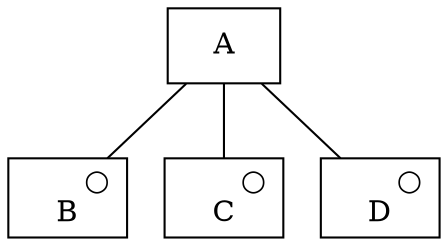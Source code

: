 graph {
    label=""
    labelloc=t
    labeljust=l
    rankdir=UD
    node [widht=1, height=0.5, shape=rectangle, fontsize=14]

    A -- "　　○
B" 
    A -- "　　○
C" 
    A -- "　　○
D" 
}

